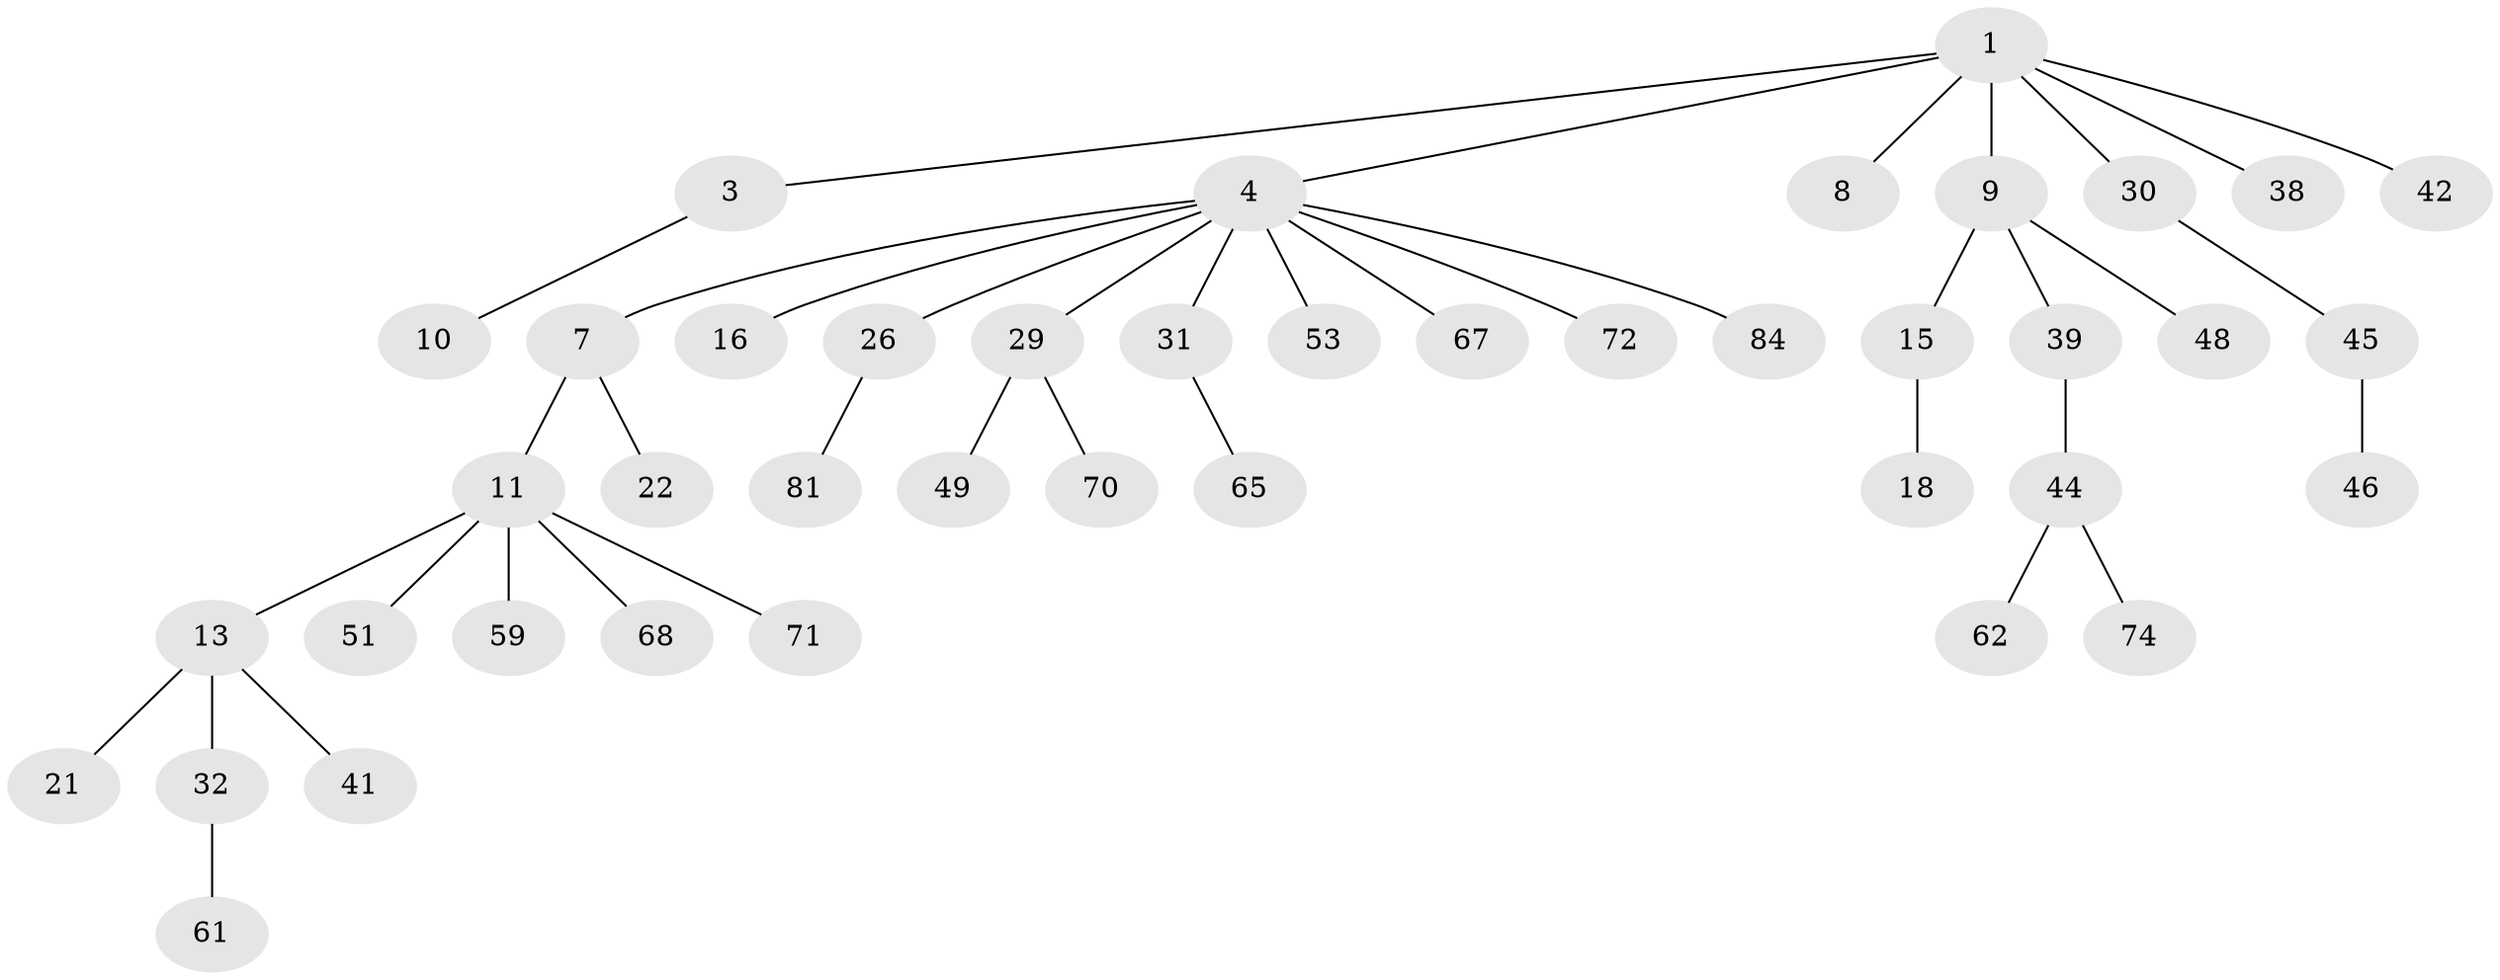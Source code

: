 // original degree distribution, {3: 0.13095238095238096, 6: 0.011904761904761904, 2: 0.25, 5: 0.08333333333333333, 4: 0.023809523809523808, 1: 0.5}
// Generated by graph-tools (version 1.1) at 2025/15/03/09/25 04:15:29]
// undirected, 42 vertices, 41 edges
graph export_dot {
graph [start="1"]
  node [color=gray90,style=filled];
  1 [super="+2"];
  3;
  4 [super="+5+6+19"];
  7 [super="+17+24"];
  8 [super="+57"];
  9;
  10;
  11 [super="+27+52+14"];
  13 [super="+20"];
  15 [super="+63"];
  16;
  18 [super="+36"];
  21 [super="+79"];
  22 [super="+34"];
  26 [super="+33"];
  29;
  30 [super="+43"];
  31;
  32;
  38;
  39 [super="+40+76+78"];
  41;
  42 [super="+47"];
  44 [super="+54"];
  45;
  46;
  48 [super="+56"];
  49;
  51;
  53;
  59;
  61 [super="+73"];
  62;
  65;
  67;
  68;
  70 [super="+75"];
  71;
  72;
  74 [super="+80"];
  81;
  84;
  1 -- 8;
  1 -- 30;
  1 -- 3;
  1 -- 4;
  1 -- 38;
  1 -- 9;
  1 -- 42;
  3 -- 10;
  4 -- 16;
  4 -- 84;
  4 -- 7;
  4 -- 26;
  4 -- 31;
  4 -- 67;
  4 -- 53;
  4 -- 72;
  4 -- 29;
  7 -- 11;
  7 -- 22;
  9 -- 15;
  9 -- 39;
  9 -- 48;
  11 -- 13;
  11 -- 71;
  11 -- 59;
  11 -- 68;
  11 -- 51;
  13 -- 21;
  13 -- 32;
  13 -- 41;
  15 -- 18;
  26 -- 81;
  29 -- 49;
  29 -- 70;
  30 -- 45;
  31 -- 65;
  32 -- 61;
  39 -- 44;
  44 -- 62;
  44 -- 74;
  45 -- 46;
}
